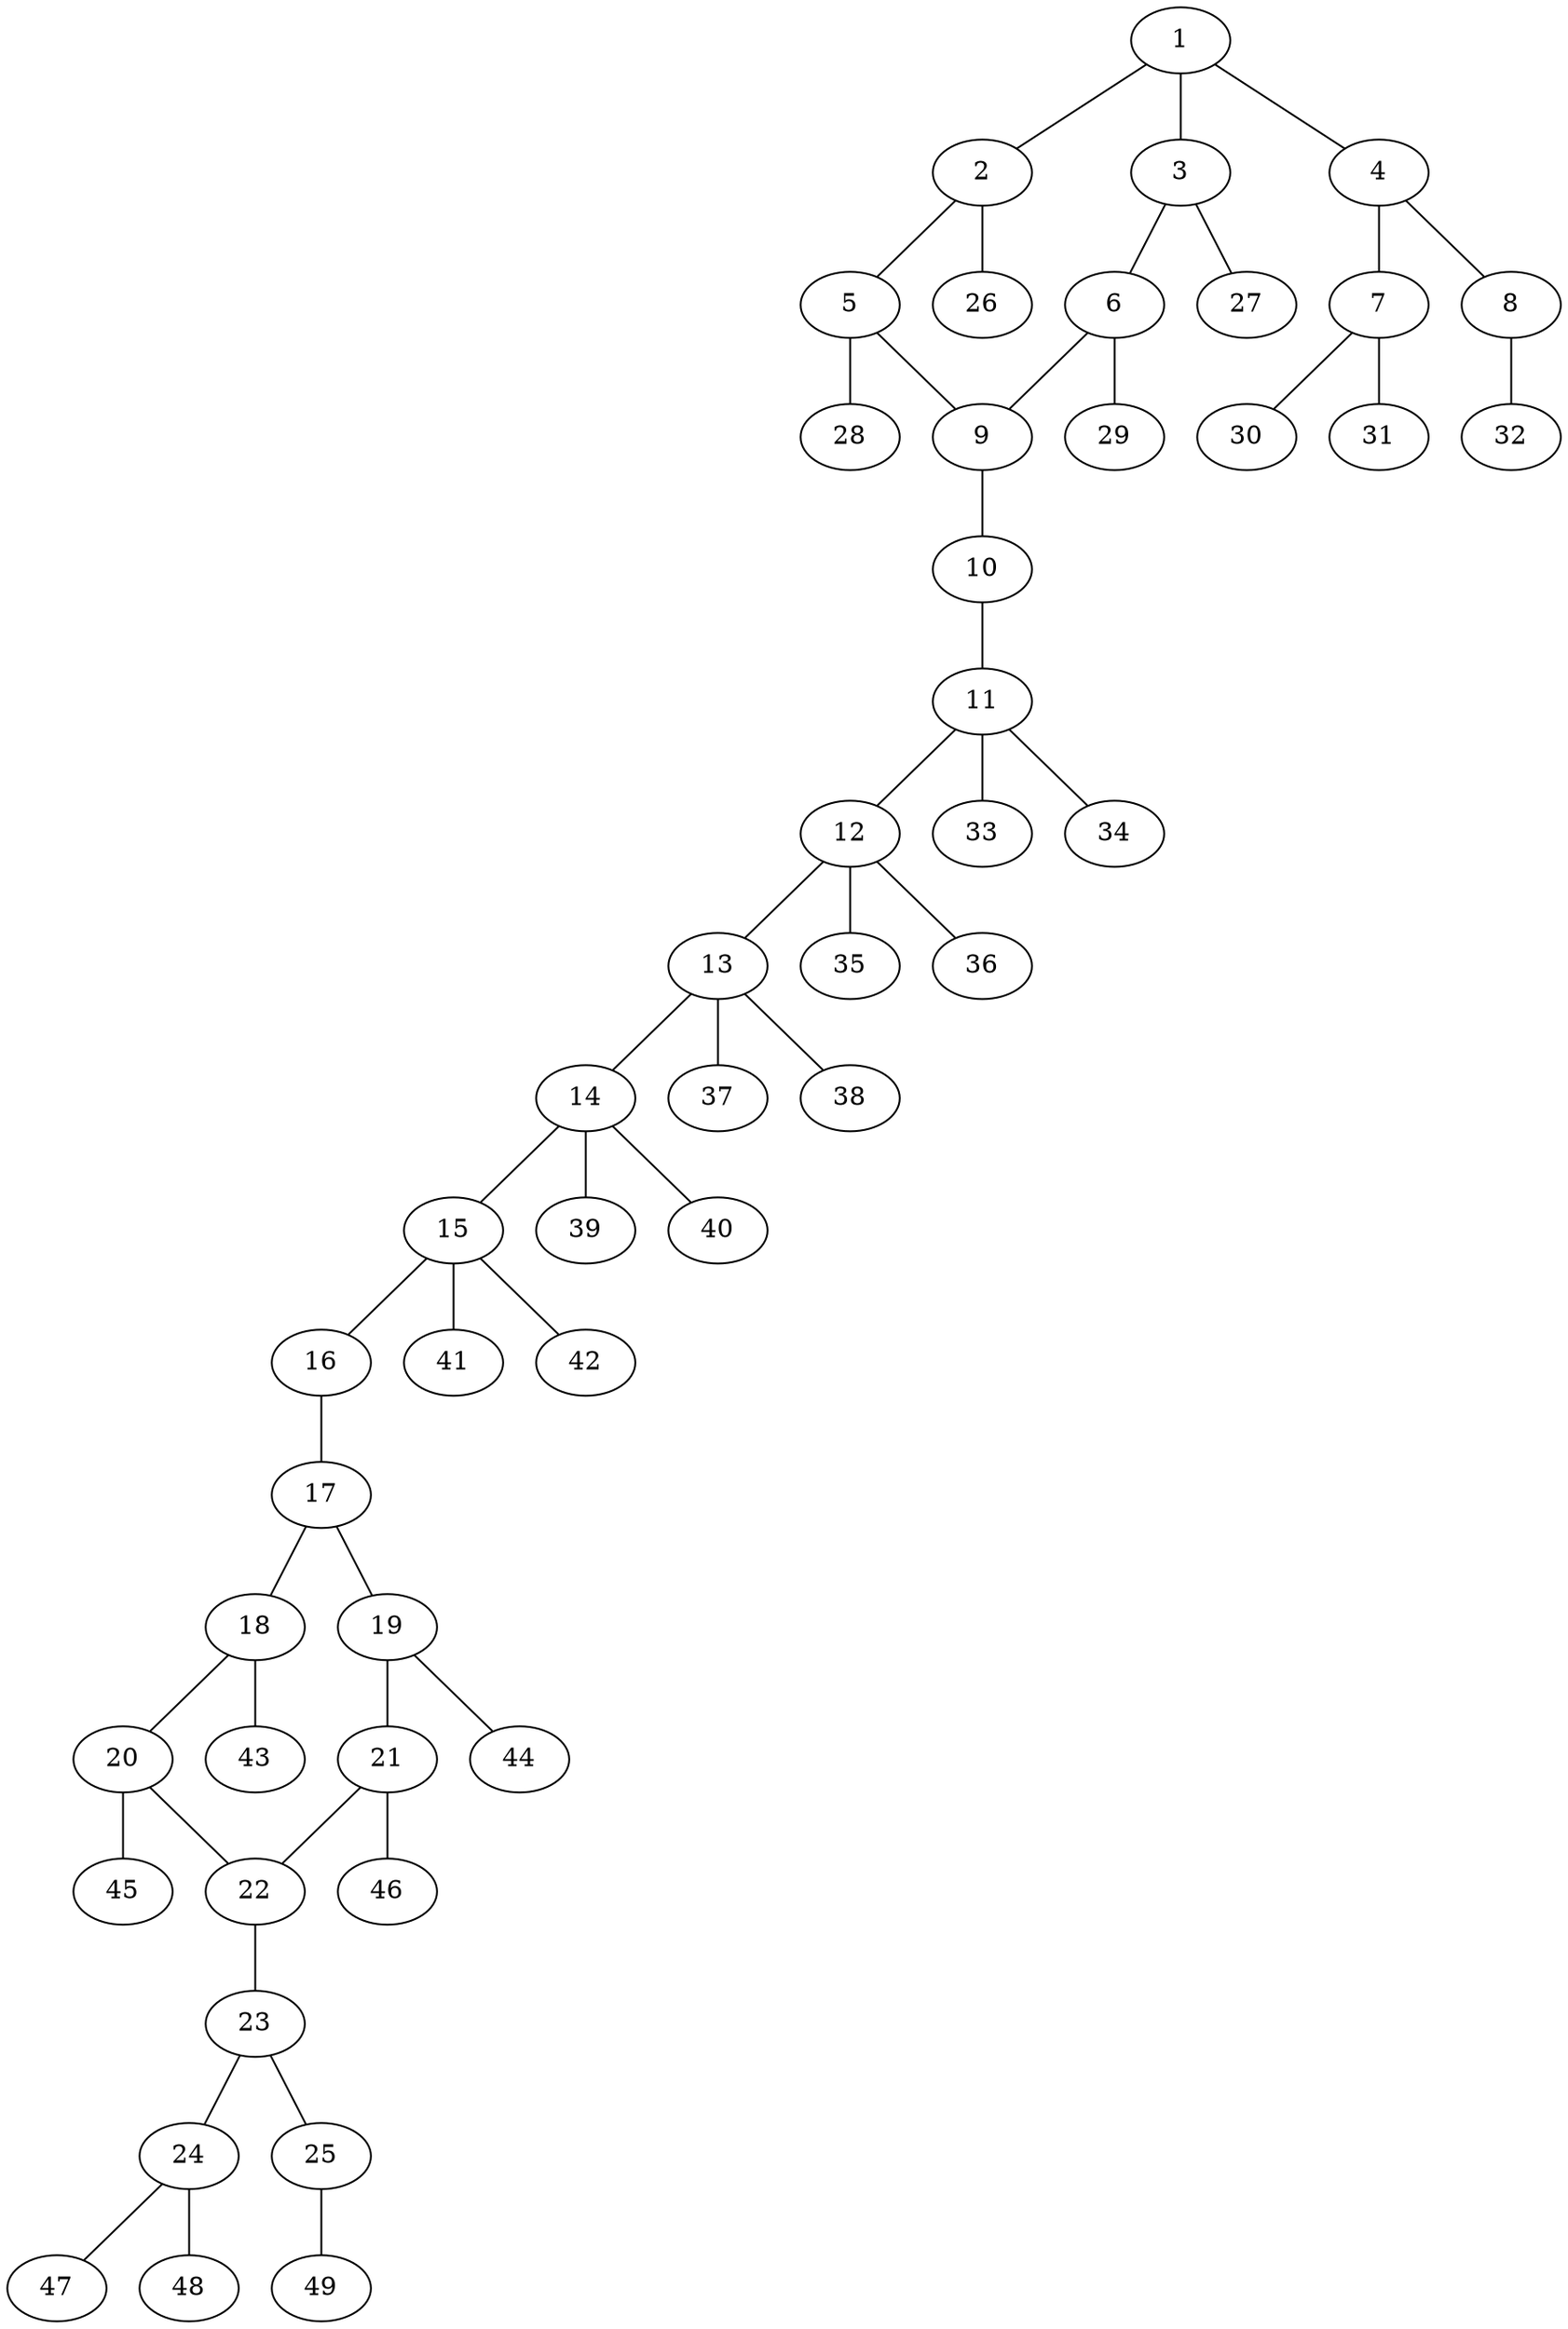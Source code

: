 graph molecule_2885 {
	1	 [chem=C];
	2	 [chem=C];
	1 -- 2	 [valence=1];
	3	 [chem=C];
	1 -- 3	 [valence=2];
	4	 [chem=C];
	1 -- 4	 [valence=1];
	5	 [chem=C];
	2 -- 5	 [valence=2];
	26	 [chem=H];
	2 -- 26	 [valence=1];
	6	 [chem=C];
	3 -- 6	 [valence=1];
	27	 [chem=H];
	3 -- 27	 [valence=1];
	7	 [chem=N];
	4 -- 7	 [valence=1];
	8	 [chem=N];
	4 -- 8	 [valence=2];
	9	 [chem=C];
	5 -- 9	 [valence=1];
	28	 [chem=H];
	5 -- 28	 [valence=1];
	6 -- 9	 [valence=2];
	29	 [chem=H];
	6 -- 29	 [valence=1];
	30	 [chem=H];
	7 -- 30	 [valence=1];
	31	 [chem=H];
	7 -- 31	 [valence=1];
	32	 [chem=H];
	8 -- 32	 [valence=1];
	10	 [chem=O];
	9 -- 10	 [valence=1];
	11	 [chem=C];
	10 -- 11	 [valence=1];
	12	 [chem=C];
	11 -- 12	 [valence=1];
	33	 [chem=H];
	11 -- 33	 [valence=1];
	34	 [chem=H];
	11 -- 34	 [valence=1];
	13	 [chem=C];
	12 -- 13	 [valence=1];
	35	 [chem=H];
	12 -- 35	 [valence=1];
	36	 [chem=H];
	12 -- 36	 [valence=1];
	14	 [chem=C];
	13 -- 14	 [valence=1];
	37	 [chem=H];
	13 -- 37	 [valence=1];
	38	 [chem=H];
	13 -- 38	 [valence=1];
	15	 [chem=C];
	14 -- 15	 [valence=1];
	39	 [chem=H];
	14 -- 39	 [valence=1];
	40	 [chem=H];
	14 -- 40	 [valence=1];
	16	 [chem=O];
	15 -- 16	 [valence=1];
	41	 [chem=H];
	15 -- 41	 [valence=1];
	42	 [chem=H];
	15 -- 42	 [valence=1];
	17	 [chem=C];
	16 -- 17	 [valence=1];
	18	 [chem=C];
	17 -- 18	 [valence=1];
	19	 [chem=C];
	17 -- 19	 [valence=2];
	20	 [chem=C];
	18 -- 20	 [valence=2];
	43	 [chem=H];
	18 -- 43	 [valence=1];
	21	 [chem=C];
	19 -- 21	 [valence=1];
	44	 [chem=H];
	19 -- 44	 [valence=1];
	22	 [chem=C];
	20 -- 22	 [valence=1];
	45	 [chem=H];
	20 -- 45	 [valence=1];
	21 -- 22	 [valence=2];
	46	 [chem=H];
	21 -- 46	 [valence=1];
	23	 [chem=C];
	22 -- 23	 [valence=1];
	24	 [chem=N];
	23 -- 24	 [valence=1];
	25	 [chem=N];
	23 -- 25	 [valence=2];
	47	 [chem=H];
	24 -- 47	 [valence=1];
	48	 [chem=H];
	24 -- 48	 [valence=1];
	49	 [chem=H];
	25 -- 49	 [valence=1];
}
